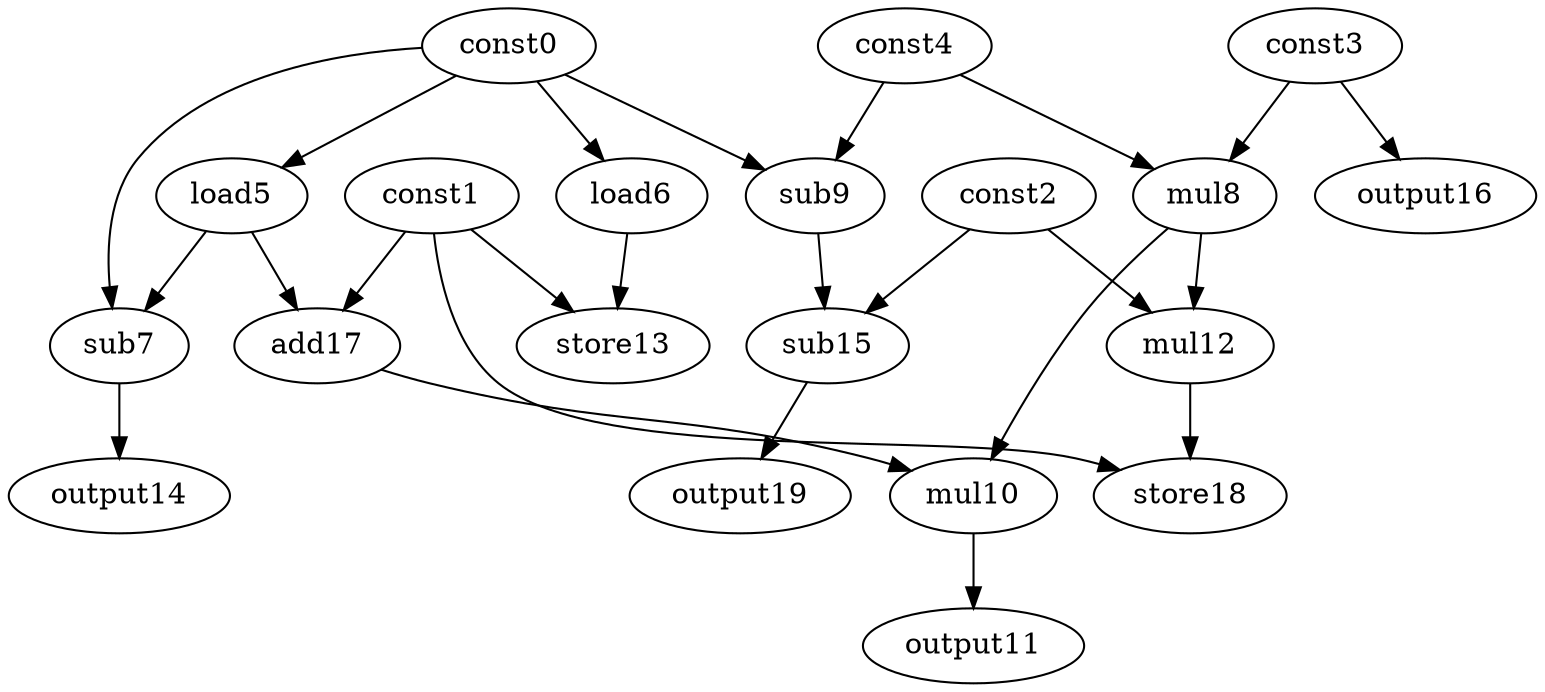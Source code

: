 digraph G { 
const0[opcode=const]; 
const1[opcode=const]; 
const2[opcode=const]; 
const3[opcode=const]; 
const4[opcode=const]; 
load5[opcode=load]; 
load6[opcode=load]; 
sub7[opcode=sub]; 
mul8[opcode=mul]; 
sub9[opcode=sub]; 
mul10[opcode=mul]; 
output11[opcode=output]; 
mul12[opcode=mul]; 
store13[opcode=store]; 
output14[opcode=output]; 
sub15[opcode=sub]; 
output16[opcode=output]; 
add17[opcode=add]; 
store18[opcode=store]; 
output19[opcode=output]; 
const0->load5[operand=0];
const0->load6[operand=0];
const3->mul8[operand=0];
const4->mul8[operand=1];
const0->sub9[operand=0];
const4->sub9[operand=1];
const3->output16[operand=0];
const0->sub7[operand=0];
load5->sub7[operand=1];
mul8->mul12[operand=0];
const2->mul12[operand=1];
const1->store13[operand=0];
load6->store13[operand=1];
sub9->sub15[operand=0];
const2->sub15[operand=1];
const1->add17[operand=0];
load5->add17[operand=1];
mul8->mul10[operand=0];
add17->mul10[operand=1];
sub7->output14[operand=0];
const1->store18[operand=0];
mul12->store18[operand=1];
sub15->output19[operand=0];
mul10->output11[operand=0];
}
